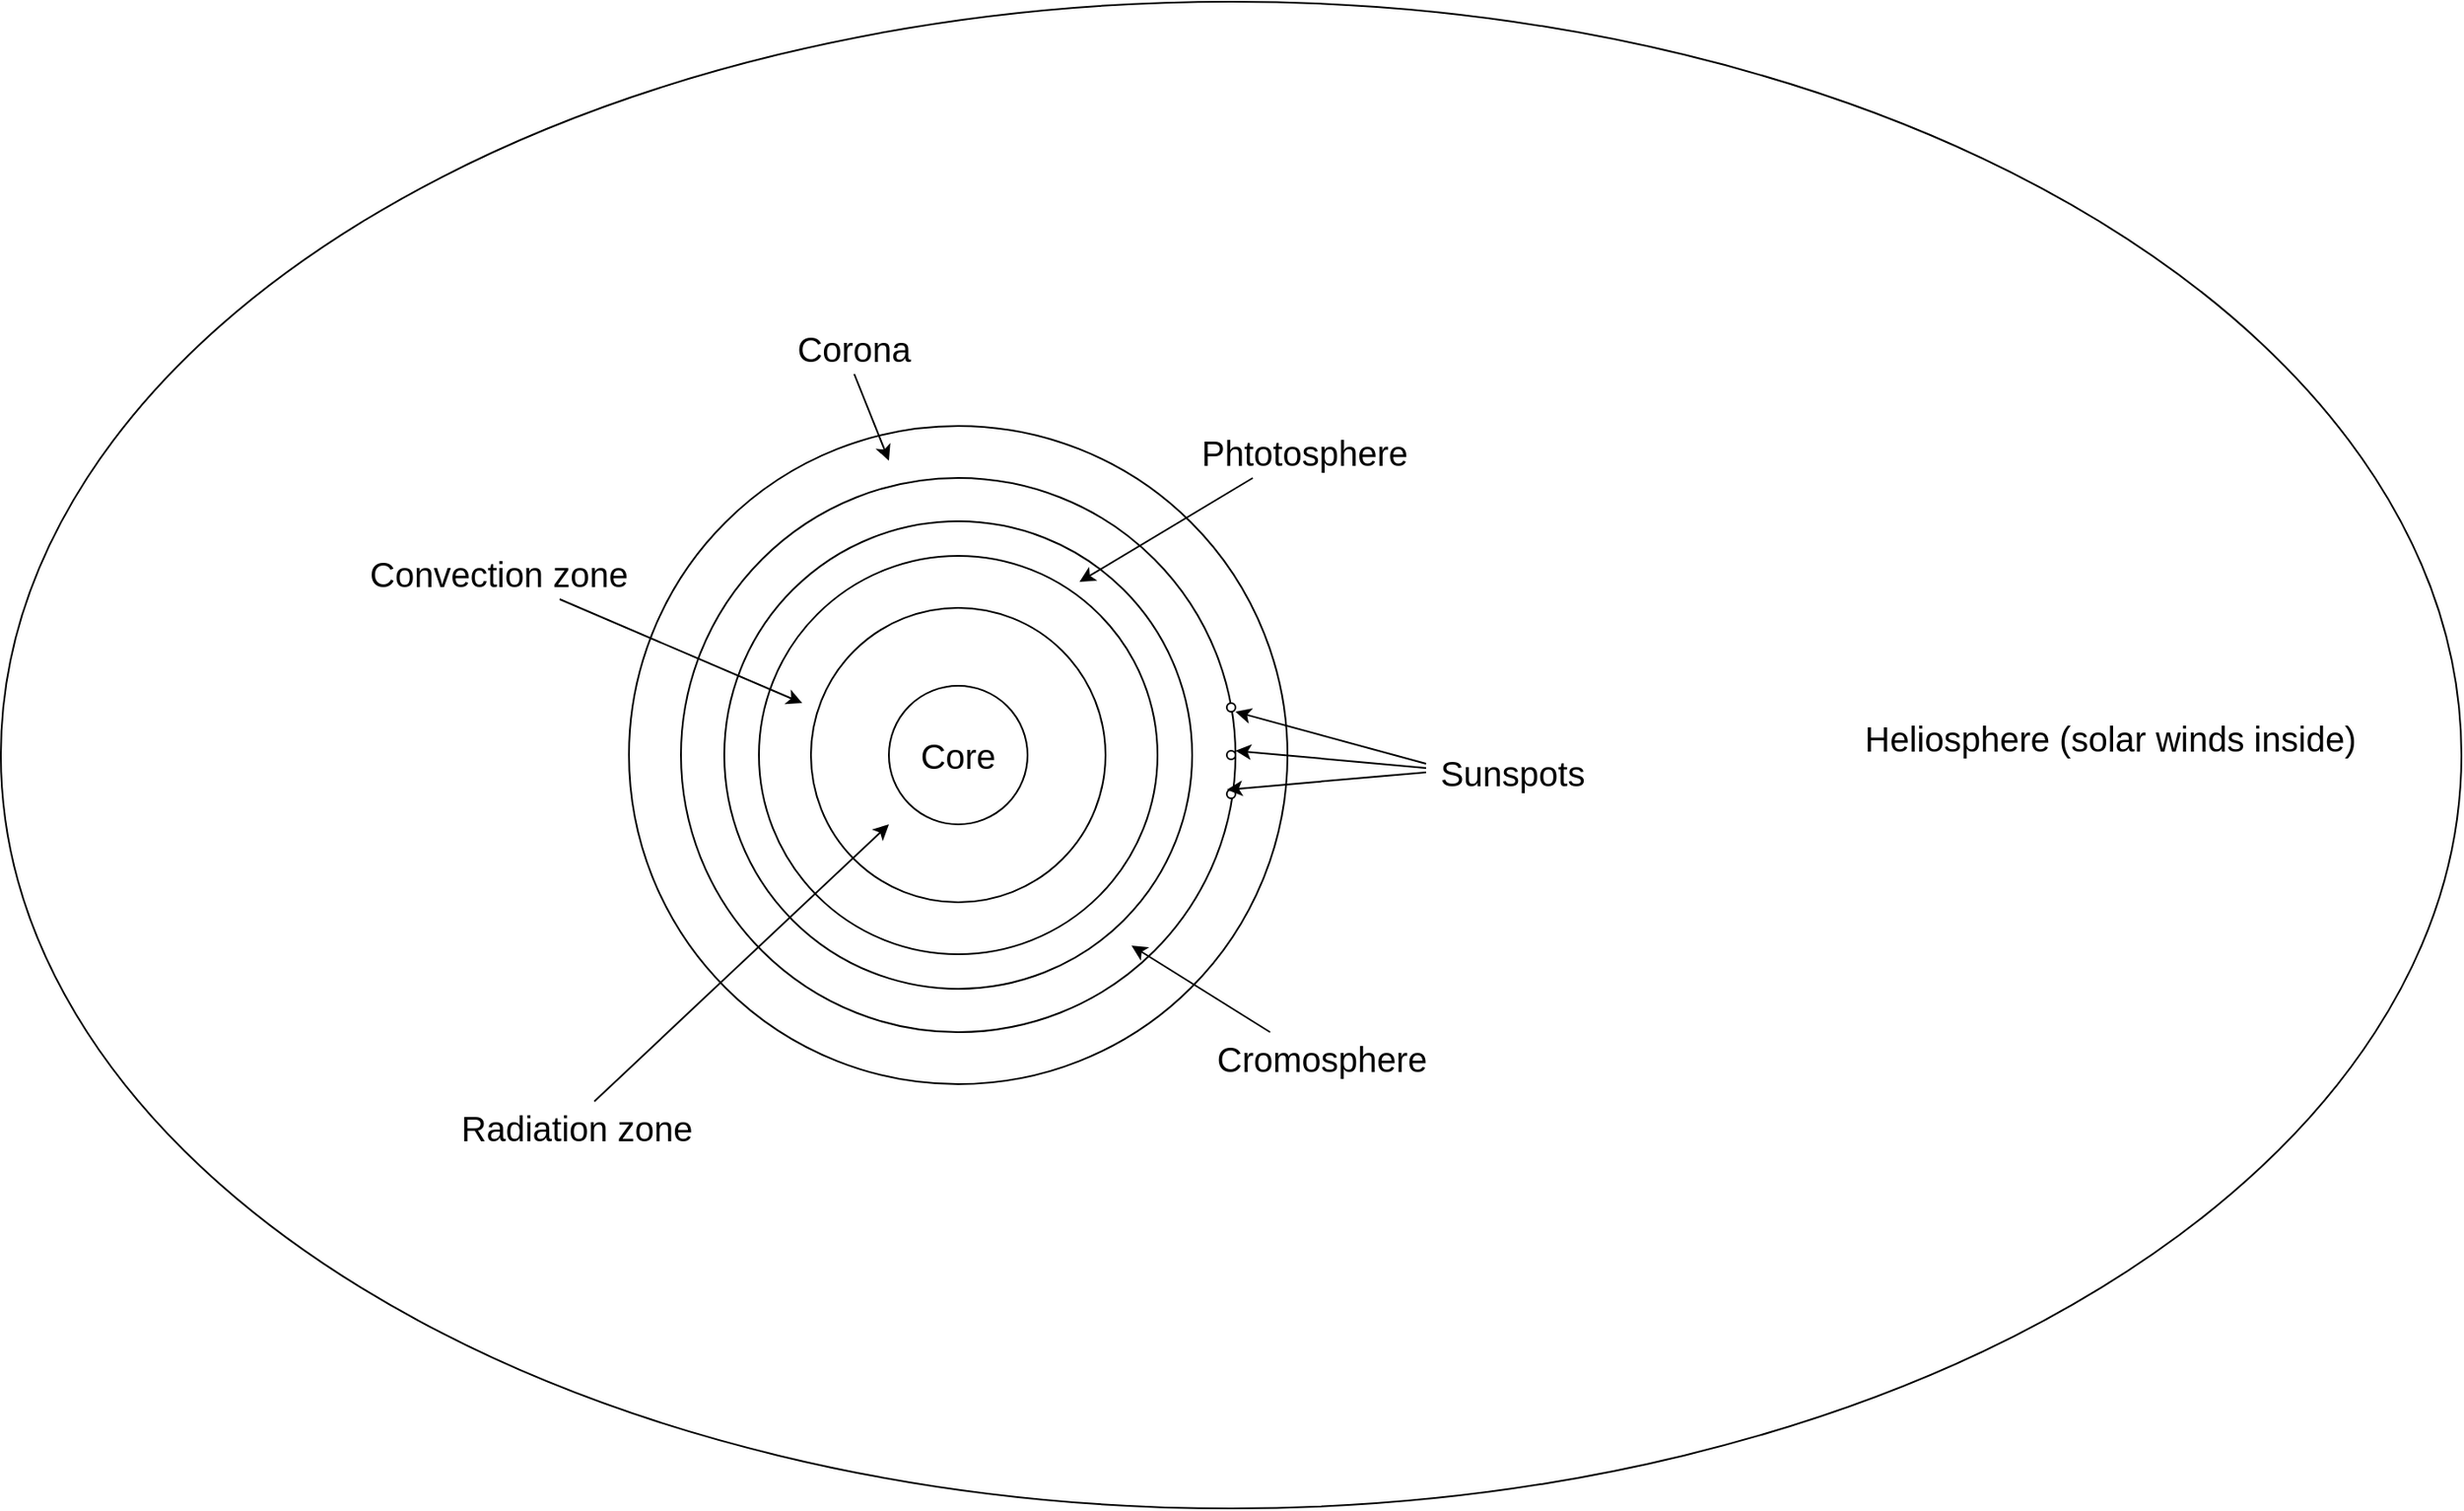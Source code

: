 <mxfile version="22.1.5" type="device">
  <diagram name="Page-1" id="xlXR8uyccpj4ibzzxrPE">
    <mxGraphModel dx="2206" dy="1168" grid="1" gridSize="10" guides="1" tooltips="1" connect="1" arrows="1" fold="1" page="1" pageScale="1" pageWidth="850" pageHeight="1100" math="0" shadow="0">
      <root>
        <mxCell id="0" />
        <mxCell id="1" parent="0" />
        <mxCell id="610_4kDbLlDSDuGfA9E7-43" value="" style="ellipse;whiteSpace=wrap;html=1;" vertex="1" parent="1">
          <mxGeometry x="217.5" y="185" width="1420" height="870" as="geometry" />
        </mxCell>
        <mxCell id="610_4kDbLlDSDuGfA9E7-6" value="Corona" style="text;html=1;strokeColor=none;fillColor=none;align=center;verticalAlign=middle;whiteSpace=wrap;rounded=0;fontSize=20;" vertex="1" parent="1">
          <mxGeometry x="680" y="370" width="60" height="30" as="geometry" />
        </mxCell>
        <mxCell id="610_4kDbLlDSDuGfA9E7-11" value="Phtotosphere" style="text;html=1;strokeColor=none;fillColor=none;align=center;verticalAlign=middle;whiteSpace=wrap;rounded=0;fontSize=20;" vertex="1" parent="1">
          <mxGeometry x="940" y="430" width="60" height="30" as="geometry" />
        </mxCell>
        <mxCell id="610_4kDbLlDSDuGfA9E7-12" value="Cromosphere" style="text;html=1;strokeColor=none;fillColor=none;align=center;verticalAlign=middle;whiteSpace=wrap;rounded=0;fontSize=20;" vertex="1" parent="1">
          <mxGeometry x="950" y="780" width="60" height="30" as="geometry" />
        </mxCell>
        <mxCell id="610_4kDbLlDSDuGfA9E7-22" value="" style="ellipse;whiteSpace=wrap;html=1;aspect=fixed;" vertex="1" parent="1">
          <mxGeometry x="580" y="430" width="380" height="380" as="geometry" />
        </mxCell>
        <mxCell id="610_4kDbLlDSDuGfA9E7-21" value="" style="ellipse;whiteSpace=wrap;html=1;aspect=fixed;" vertex="1" parent="1">
          <mxGeometry x="610" y="460" width="320" height="320" as="geometry" />
        </mxCell>
        <mxCell id="610_4kDbLlDSDuGfA9E7-20" value="" style="ellipse;whiteSpace=wrap;html=1;aspect=fixed;" vertex="1" parent="1">
          <mxGeometry x="635" y="485" width="270" height="270" as="geometry" />
        </mxCell>
        <mxCell id="610_4kDbLlDSDuGfA9E7-19" value="" style="ellipse;whiteSpace=wrap;html=1;aspect=fixed;" vertex="1" parent="1">
          <mxGeometry x="655" y="505" width="230" height="230" as="geometry" />
        </mxCell>
        <mxCell id="610_4kDbLlDSDuGfA9E7-18" value="" style="ellipse;whiteSpace=wrap;html=1;aspect=fixed;" vertex="1" parent="1">
          <mxGeometry x="685" y="535" width="170" height="170" as="geometry" />
        </mxCell>
        <mxCell id="610_4kDbLlDSDuGfA9E7-17" value="" style="ellipse;whiteSpace=wrap;html=1;aspect=fixed;" vertex="1" parent="1">
          <mxGeometry x="730" y="580" width="80" height="80" as="geometry" />
        </mxCell>
        <mxCell id="610_4kDbLlDSDuGfA9E7-23" value="Core" style="text;html=1;strokeColor=none;fillColor=none;align=center;verticalAlign=middle;whiteSpace=wrap;rounded=0;fontSize=20;" vertex="1" parent="1">
          <mxGeometry x="740" y="605" width="60" height="30" as="geometry" />
        </mxCell>
        <mxCell id="610_4kDbLlDSDuGfA9E7-24" value="Radiation zone" style="text;html=1;strokeColor=none;fillColor=none;align=center;verticalAlign=middle;whiteSpace=wrap;rounded=0;fontSize=20;" vertex="1" parent="1">
          <mxGeometry x="470" y="820" width="160" height="30" as="geometry" />
        </mxCell>
        <mxCell id="610_4kDbLlDSDuGfA9E7-25" value="" style="endArrow=classic;html=1;rounded=0;" edge="1" parent="1">
          <mxGeometry width="50" height="50" relative="1" as="geometry">
            <mxPoint x="560" y="820" as="sourcePoint" />
            <mxPoint x="730" y="660" as="targetPoint" />
          </mxGeometry>
        </mxCell>
        <mxCell id="610_4kDbLlDSDuGfA9E7-26" value="Convection zone" style="text;html=1;strokeColor=none;fillColor=none;align=center;verticalAlign=middle;whiteSpace=wrap;rounded=0;fontSize=20;" vertex="1" parent="1">
          <mxGeometry x="425" y="500" width="160" height="30" as="geometry" />
        </mxCell>
        <mxCell id="610_4kDbLlDSDuGfA9E7-27" value="" style="endArrow=classic;html=1;rounded=0;" edge="1" parent="1">
          <mxGeometry width="50" height="50" relative="1" as="geometry">
            <mxPoint x="540" y="530" as="sourcePoint" />
            <mxPoint x="680" y="590" as="targetPoint" />
          </mxGeometry>
        </mxCell>
        <mxCell id="610_4kDbLlDSDuGfA9E7-28" value="" style="endArrow=classic;html=1;rounded=0;" edge="1" parent="1">
          <mxGeometry width="50" height="50" relative="1" as="geometry">
            <mxPoint x="940" y="460" as="sourcePoint" />
            <mxPoint x="840" y="520" as="targetPoint" />
          </mxGeometry>
        </mxCell>
        <mxCell id="610_4kDbLlDSDuGfA9E7-5" value="" style="endArrow=classic;html=1;rounded=0;" edge="1" parent="1">
          <mxGeometry width="50" height="50" relative="1" as="geometry">
            <mxPoint x="950" y="780" as="sourcePoint" />
            <mxPoint x="870" y="730" as="targetPoint" />
          </mxGeometry>
        </mxCell>
        <mxCell id="610_4kDbLlDSDuGfA9E7-15" value="" style="endArrow=classic;html=1;rounded=0;" edge="1" parent="1">
          <mxGeometry width="50" height="50" relative="1" as="geometry">
            <mxPoint x="710" y="400" as="sourcePoint" />
            <mxPoint x="730" y="450" as="targetPoint" />
          </mxGeometry>
        </mxCell>
        <mxCell id="610_4kDbLlDSDuGfA9E7-33" value="" style="ellipse;whiteSpace=wrap;html=1;aspect=fixed;" vertex="1" parent="1">
          <mxGeometry x="925" y="590" width="5" height="5" as="geometry" />
        </mxCell>
        <mxCell id="610_4kDbLlDSDuGfA9E7-34" value="" style="ellipse;whiteSpace=wrap;html=1;aspect=fixed;" vertex="1" parent="1">
          <mxGeometry x="925" y="617.5" width="5" height="5" as="geometry" />
        </mxCell>
        <mxCell id="610_4kDbLlDSDuGfA9E7-38" value="" style="ellipse;whiteSpace=wrap;html=1;aspect=fixed;" vertex="1" parent="1">
          <mxGeometry x="925" y="640" width="5" height="5" as="geometry" />
        </mxCell>
        <mxCell id="610_4kDbLlDSDuGfA9E7-39" value="" style="endArrow=classic;html=1;rounded=0;" edge="1" parent="1">
          <mxGeometry width="50" height="50" relative="1" as="geometry">
            <mxPoint x="1040" y="625" as="sourcePoint" />
            <mxPoint x="930" y="595" as="targetPoint" />
          </mxGeometry>
        </mxCell>
        <mxCell id="610_4kDbLlDSDuGfA9E7-40" value="" style="endArrow=classic;html=1;rounded=0;" edge="1" parent="1">
          <mxGeometry width="50" height="50" relative="1" as="geometry">
            <mxPoint x="1040" y="627.5" as="sourcePoint" />
            <mxPoint x="930" y="617.5" as="targetPoint" />
          </mxGeometry>
        </mxCell>
        <mxCell id="610_4kDbLlDSDuGfA9E7-41" value="" style="endArrow=classic;html=1;rounded=0;" edge="1" parent="1">
          <mxGeometry width="50" height="50" relative="1" as="geometry">
            <mxPoint x="1040" y="630" as="sourcePoint" />
            <mxPoint x="925" y="640" as="targetPoint" />
          </mxGeometry>
        </mxCell>
        <mxCell id="610_4kDbLlDSDuGfA9E7-42" value="Sunspots" style="text;html=1;strokeColor=none;fillColor=none;align=center;verticalAlign=middle;whiteSpace=wrap;rounded=0;fontSize=20;" vertex="1" parent="1">
          <mxGeometry x="1060" y="615" width="60" height="30" as="geometry" />
        </mxCell>
        <mxCell id="610_4kDbLlDSDuGfA9E7-45" value="Heliosphere (solar winds inside)" style="text;html=1;strokeColor=none;fillColor=none;align=center;verticalAlign=middle;whiteSpace=wrap;rounded=0;fontSize=20;" vertex="1" parent="1">
          <mxGeometry x="1275" y="595" width="320" height="30" as="geometry" />
        </mxCell>
      </root>
    </mxGraphModel>
  </diagram>
</mxfile>
